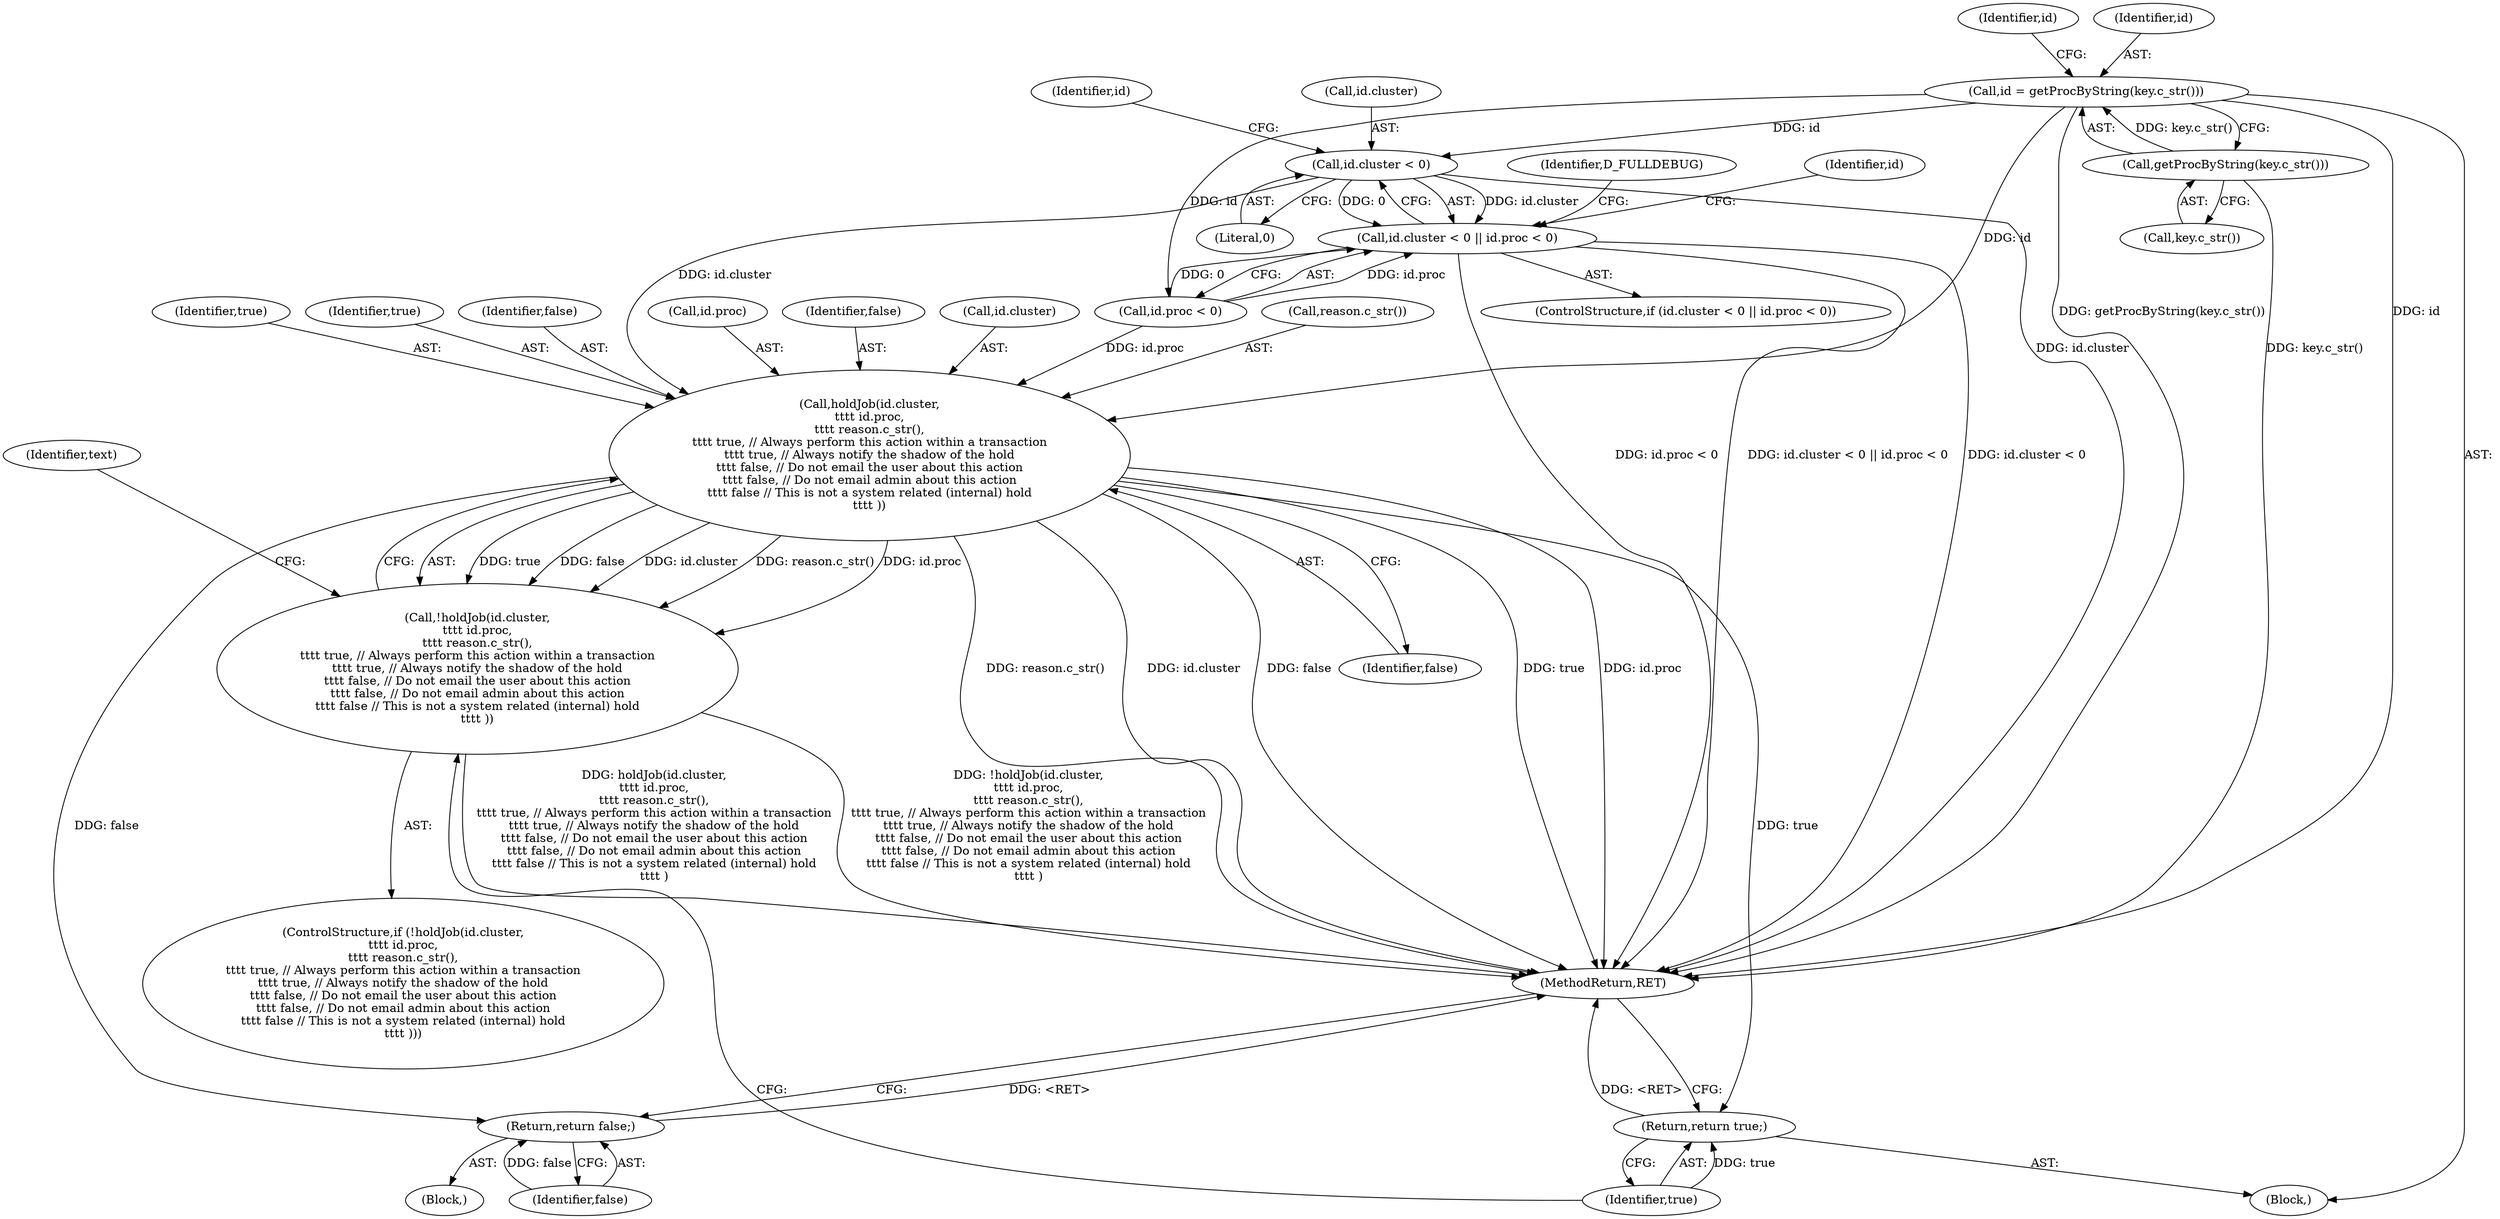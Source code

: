 digraph "1_htcondor_8f9b304c4f6c0a98dafa61b2c0e4beb3b70e4c84_1@del" {
"1000117" [label="(Call,id.cluster < 0)"];
"1000111" [label="(Call,id = getProcByString(key.c_str()))"];
"1000113" [label="(Call,getProcByString(key.c_str()))"];
"1000116" [label="(Call,id.cluster < 0 || id.proc < 0)"];
"1000139" [label="(Call,holdJob(id.cluster,\n\t\t\t\t id.proc,\n\t\t\t\t reason.c_str(),\n\t\t\t\t true, // Always perform this action within a transaction\n\t\t\t\t true, // Always notify the shadow of the hold\n\t\t\t\t false, // Do not email the user about this action\n\t\t\t\t false, // Do not email admin about this action\n\t\t\t\t false // This is not a system related (internal) hold\n\t\t\t\t ))"];
"1000138" [label="(Call,!holdJob(id.cluster,\n\t\t\t\t id.proc,\n\t\t\t\t reason.c_str(),\n\t\t\t\t true, // Always perform this action within a transaction\n\t\t\t\t true, // Always notify the shadow of the hold\n\t\t\t\t false, // Do not email the user about this action\n\t\t\t\t false, // Do not email admin about this action\n\t\t\t\t false // This is not a system related (internal) hold\n\t\t\t\t ))"];
"1000156" [label="(Return,return false;)"];
"1000158" [label="(Return,return true;)"];
"1000154" [label="(Identifier,text)"];
"1000113" [label="(Call,getProcByString(key.c_str()))"];
"1000139" [label="(Call,holdJob(id.cluster,\n\t\t\t\t id.proc,\n\t\t\t\t reason.c_str(),\n\t\t\t\t true, // Always perform this action within a transaction\n\t\t\t\t true, // Always notify the shadow of the hold\n\t\t\t\t false, // Do not email the user about this action\n\t\t\t\t false, // Do not email admin about this action\n\t\t\t\t false // This is not a system related (internal) hold\n\t\t\t\t ))"];
"1000124" [label="(Identifier,id)"];
"1000129" [label="(Identifier,D_FULLDEBUG)"];
"1000159" [label="(Identifier,true)"];
"1000143" [label="(Call,id.proc)"];
"1000111" [label="(Call,id = getProcByString(key.c_str()))"];
"1000150" [label="(Identifier,false)"];
"1000156" [label="(Return,return false;)"];
"1000157" [label="(Identifier,false)"];
"1000116" [label="(Call,id.cluster < 0 || id.proc < 0)"];
"1000115" [label="(ControlStructure,if (id.cluster < 0 || id.proc < 0))"];
"1000137" [label="(ControlStructure,if (!holdJob(id.cluster,\n\t\t\t\t id.proc,\n\t\t\t\t reason.c_str(),\n\t\t\t\t true, // Always perform this action within a transaction\n\t\t\t\t true, // Always notify the shadow of the hold\n\t\t\t\t false, // Do not email the user about this action\n\t\t\t\t false, // Do not email admin about this action\n\t\t\t\t false // This is not a system related (internal) hold\n\t\t\t\t )))"];
"1000117" [label="(Call,id.cluster < 0)"];
"1000160" [label="(MethodReturn,RET)"];
"1000140" [label="(Call,id.cluster)"];
"1000119" [label="(Identifier,id)"];
"1000122" [label="(Call,id.proc < 0)"];
"1000138" [label="(Call,!holdJob(id.cluster,\n\t\t\t\t id.proc,\n\t\t\t\t reason.c_str(),\n\t\t\t\t true, // Always perform this action within a transaction\n\t\t\t\t true, // Always notify the shadow of the hold\n\t\t\t\t false, // Do not email the user about this action\n\t\t\t\t false, // Do not email admin about this action\n\t\t\t\t false // This is not a system related (internal) hold\n\t\t\t\t ))"];
"1000121" [label="(Literal,0)"];
"1000141" [label="(Identifier,id)"];
"1000146" [label="(Call,reason.c_str())"];
"1000118" [label="(Call,id.cluster)"];
"1000147" [label="(Identifier,true)"];
"1000114" [label="(Call,key.c_str())"];
"1000148" [label="(Identifier,true)"];
"1000152" [label="(Block,)"];
"1000109" [label="(Block,)"];
"1000112" [label="(Identifier,id)"];
"1000149" [label="(Identifier,false)"];
"1000158" [label="(Return,return true;)"];
"1000151" [label="(Identifier,false)"];
"1000117" -> "1000116"  [label="AST: "];
"1000117" -> "1000121"  [label="CFG: "];
"1000118" -> "1000117"  [label="AST: "];
"1000121" -> "1000117"  [label="AST: "];
"1000124" -> "1000117"  [label="CFG: "];
"1000116" -> "1000117"  [label="CFG: "];
"1000117" -> "1000160"  [label="DDG: id.cluster"];
"1000117" -> "1000116"  [label="DDG: id.cluster"];
"1000117" -> "1000116"  [label="DDG: 0"];
"1000111" -> "1000117"  [label="DDG: id"];
"1000117" -> "1000139"  [label="DDG: id.cluster"];
"1000111" -> "1000109"  [label="AST: "];
"1000111" -> "1000113"  [label="CFG: "];
"1000112" -> "1000111"  [label="AST: "];
"1000113" -> "1000111"  [label="AST: "];
"1000119" -> "1000111"  [label="CFG: "];
"1000111" -> "1000160"  [label="DDG: getProcByString(key.c_str())"];
"1000111" -> "1000160"  [label="DDG: id"];
"1000113" -> "1000111"  [label="DDG: key.c_str()"];
"1000111" -> "1000122"  [label="DDG: id"];
"1000111" -> "1000139"  [label="DDG: id"];
"1000113" -> "1000114"  [label="CFG: "];
"1000114" -> "1000113"  [label="AST: "];
"1000113" -> "1000160"  [label="DDG: key.c_str()"];
"1000116" -> "1000115"  [label="AST: "];
"1000116" -> "1000122"  [label="CFG: "];
"1000122" -> "1000116"  [label="AST: "];
"1000129" -> "1000116"  [label="CFG: "];
"1000141" -> "1000116"  [label="CFG: "];
"1000116" -> "1000160"  [label="DDG: id.cluster < 0"];
"1000116" -> "1000160"  [label="DDG: id.proc < 0"];
"1000116" -> "1000160"  [label="DDG: id.cluster < 0 || id.proc < 0"];
"1000122" -> "1000116"  [label="DDG: id.proc"];
"1000122" -> "1000116"  [label="DDG: 0"];
"1000139" -> "1000138"  [label="AST: "];
"1000139" -> "1000151"  [label="CFG: "];
"1000140" -> "1000139"  [label="AST: "];
"1000143" -> "1000139"  [label="AST: "];
"1000146" -> "1000139"  [label="AST: "];
"1000147" -> "1000139"  [label="AST: "];
"1000148" -> "1000139"  [label="AST: "];
"1000149" -> "1000139"  [label="AST: "];
"1000150" -> "1000139"  [label="AST: "];
"1000151" -> "1000139"  [label="AST: "];
"1000138" -> "1000139"  [label="CFG: "];
"1000139" -> "1000160"  [label="DDG: id.cluster"];
"1000139" -> "1000160"  [label="DDG: false"];
"1000139" -> "1000160"  [label="DDG: reason.c_str()"];
"1000139" -> "1000160"  [label="DDG: true"];
"1000139" -> "1000160"  [label="DDG: id.proc"];
"1000139" -> "1000138"  [label="DDG: true"];
"1000139" -> "1000138"  [label="DDG: false"];
"1000139" -> "1000138"  [label="DDG: id.cluster"];
"1000139" -> "1000138"  [label="DDG: reason.c_str()"];
"1000139" -> "1000138"  [label="DDG: id.proc"];
"1000122" -> "1000139"  [label="DDG: id.proc"];
"1000139" -> "1000156"  [label="DDG: false"];
"1000139" -> "1000158"  [label="DDG: true"];
"1000138" -> "1000137"  [label="AST: "];
"1000154" -> "1000138"  [label="CFG: "];
"1000159" -> "1000138"  [label="CFG: "];
"1000138" -> "1000160"  [label="DDG: holdJob(id.cluster,\n\t\t\t\t id.proc,\n\t\t\t\t reason.c_str(),\n\t\t\t\t true, // Always perform this action within a transaction\n\t\t\t\t true, // Always notify the shadow of the hold\n\t\t\t\t false, // Do not email the user about this action\n\t\t\t\t false, // Do not email admin about this action\n\t\t\t\t false // This is not a system related (internal) hold\n\t\t\t\t )"];
"1000138" -> "1000160"  [label="DDG: !holdJob(id.cluster,\n\t\t\t\t id.proc,\n\t\t\t\t reason.c_str(),\n\t\t\t\t true, // Always perform this action within a transaction\n\t\t\t\t true, // Always notify the shadow of the hold\n\t\t\t\t false, // Do not email the user about this action\n\t\t\t\t false, // Do not email admin about this action\n\t\t\t\t false // This is not a system related (internal) hold\n\t\t\t\t )"];
"1000156" -> "1000152"  [label="AST: "];
"1000156" -> "1000157"  [label="CFG: "];
"1000157" -> "1000156"  [label="AST: "];
"1000160" -> "1000156"  [label="CFG: "];
"1000156" -> "1000160"  [label="DDG: <RET>"];
"1000157" -> "1000156"  [label="DDG: false"];
"1000158" -> "1000109"  [label="AST: "];
"1000158" -> "1000159"  [label="CFG: "];
"1000159" -> "1000158"  [label="AST: "];
"1000160" -> "1000158"  [label="CFG: "];
"1000158" -> "1000160"  [label="DDG: <RET>"];
"1000159" -> "1000158"  [label="DDG: true"];
}
